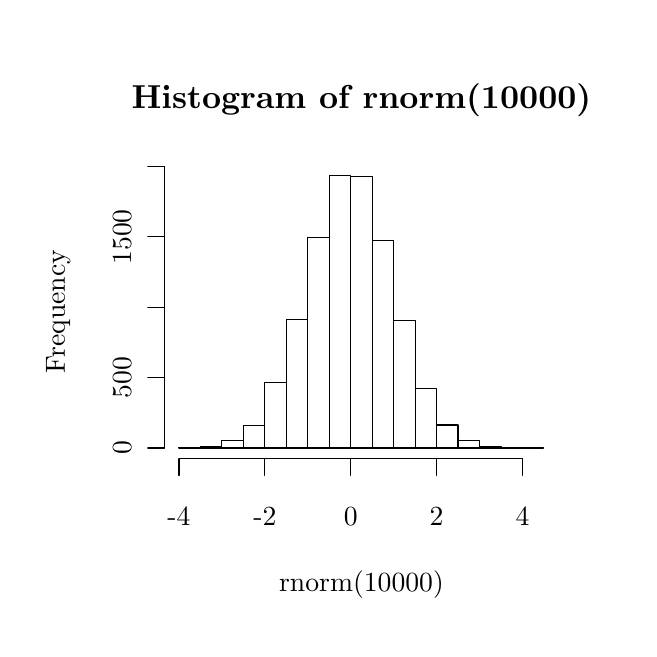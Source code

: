 % Created by tikzDevice version 0.5.3 on 2011-04-03 16:33:35
\begin{tikzpicture}[x=1pt,y=1pt]
\draw[color=white,opacity=0] (0,0) rectangle (216.81,216.81);
\begin{scope}
\path[clip] (  0.00,  0.00) rectangle (216.81,216.81);
\definecolor[named]{drawColor}{rgb}{0.40,0.41,0.40}
\definecolor[named]{drawColor}{rgb}{0.00,0.00,0.00}

\node[color=drawColor,anchor=base,inner sep=0pt, outer sep=0pt, scale=  1.20] at (120.41,187.70) {\bfseries Histogram of rnorm(10000)%
};

\node[color=drawColor,anchor=base,inner sep=0pt, outer sep=0pt, scale=  1.00] at (120.41, 13.20) {rnorm(10000)%
};

\node[rotate= 90.00,color=drawColor,anchor=base,inner sep=0pt, outer sep=0pt, scale=  1.00] at ( 13.20,114.41) {Frequency%
};
\end{scope}
\begin{scope}
\path[clip] (  0.00,  0.00) rectangle (216.81,216.81);
\definecolor[named]{drawColor}{rgb}{0.40,0.41,0.40}
\definecolor[named]{drawColor}{rgb}{0.00,0.00,0.00}

\draw[color=drawColor,line cap=round,line join=round,fill opacity=0.00,] ( 54.47, 61.20) -- (178.58, 61.20);

\draw[color=drawColor,line cap=round,line join=round,fill opacity=0.00,] ( 54.47, 61.20) -- ( 54.47, 55.20);

\draw[color=drawColor,line cap=round,line join=round,fill opacity=0.00,] ( 85.50, 61.20) -- ( 85.50, 55.20);

\draw[color=drawColor,line cap=round,line join=round,fill opacity=0.00,] (116.53, 61.20) -- (116.53, 55.20);

\draw[color=drawColor,line cap=round,line join=round,fill opacity=0.00,] (147.55, 61.20) -- (147.55, 55.20);

\draw[color=drawColor,line cap=round,line join=round,fill opacity=0.00,] (178.58, 61.20) -- (178.58, 55.20);

\node[color=drawColor,anchor=base,inner sep=0pt, outer sep=0pt, scale=  1.00] at ( 54.47, 37.20) {-4%
};

\node[color=drawColor,anchor=base,inner sep=0pt, outer sep=0pt, scale=  1.00] at ( 85.50, 37.20) {-2%
};

\node[color=drawColor,anchor=base,inner sep=0pt, outer sep=0pt, scale=  1.00] at (116.53, 37.20) {0%
};

\node[color=drawColor,anchor=base,inner sep=0pt, outer sep=0pt, scale=  1.00] at (147.55, 37.20) {2%
};

\node[color=drawColor,anchor=base,inner sep=0pt, outer sep=0pt, scale=  1.00] at (178.58, 37.20) {4%
};

\draw[color=drawColor,line cap=round,line join=round,fill opacity=0.00,] ( 49.20, 65.14) -- ( 49.20,166.82);

\draw[color=drawColor,line cap=round,line join=round,fill opacity=0.00,] ( 49.20, 65.14) -- ( 43.20, 65.14);

\draw[color=drawColor,line cap=round,line join=round,fill opacity=0.00,] ( 49.20, 90.56) -- ( 43.20, 90.56);

\draw[color=drawColor,line cap=round,line join=round,fill opacity=0.00,] ( 49.20,115.98) -- ( 43.20,115.98);

\draw[color=drawColor,line cap=round,line join=round,fill opacity=0.00,] ( 49.20,141.40) -- ( 43.20,141.40);

\draw[color=drawColor,line cap=round,line join=round,fill opacity=0.00,] ( 49.20,166.82) -- ( 43.20,166.82);

\node[rotate= 90.00,color=drawColor,anchor=base,inner sep=0pt, outer sep=0pt, scale=  1.00] at ( 37.20, 65.14) {0%
};

\node[rotate= 90.00,color=drawColor,anchor=base,inner sep=0pt, outer sep=0pt, scale=  1.00] at ( 37.20, 90.56) {500%
};

\node[rotate= 90.00,color=drawColor,anchor=base,inner sep=0pt, outer sep=0pt, scale=  1.00] at ( 37.20,141.40) {1500%
};
\end{scope}
\begin{scope}
\path[clip] ( 49.20, 61.20) rectangle (191.61,167.61);
\definecolor[named]{drawColor}{rgb}{0.40,0.41,0.40}
\definecolor[named]{drawColor}{rgb}{0.00,0.00,0.00}

\draw[color=drawColor,line cap=round,line join=round,fill opacity=0.00,] ( 54.47, 65.14) rectangle ( 62.23, 65.24);

\draw[color=drawColor,line cap=round,line join=round,fill opacity=0.00,] ( 62.23, 65.14) rectangle ( 69.99, 65.75);

\draw[color=drawColor,line cap=round,line join=round,fill opacity=0.00,] ( 69.99, 65.14) rectangle ( 77.74, 67.68);

\draw[color=drawColor,line cap=round,line join=round,fill opacity=0.00,] ( 77.74, 65.14) rectangle ( 85.50, 73.38);

\draw[color=drawColor,line cap=round,line join=round,fill opacity=0.00,] ( 85.50, 65.14) rectangle ( 93.26, 88.88);

\draw[color=drawColor,line cap=round,line join=round,fill opacity=0.00,] ( 93.26, 65.14) rectangle (101.01,111.71);

\draw[color=drawColor,line cap=round,line join=round,fill opacity=0.00,] (101.01, 65.14) rectangle (108.77,141.30);

\draw[color=drawColor,line cap=round,line join=round,fill opacity=0.00,] (108.77, 65.14) rectangle (116.53,163.67);

\draw[color=drawColor,line cap=round,line join=round,fill opacity=0.00,] (116.53, 65.14) rectangle (124.28,163.16);

\draw[color=drawColor,line cap=round,line join=round,fill opacity=0.00,] (124.28, 65.14) rectangle (132.04,140.08);

\draw[color=drawColor,line cap=round,line join=round,fill opacity=0.00,] (132.04, 65.14) rectangle (139.80,111.15);

\draw[color=drawColor,line cap=round,line join=round,fill opacity=0.00,] (139.80, 65.14) rectangle (147.55, 86.49);

\draw[color=drawColor,line cap=round,line join=round,fill opacity=0.00,] (147.55, 65.14) rectangle (155.31, 73.43);

\draw[color=drawColor,line cap=round,line join=round,fill opacity=0.00,] (155.31, 65.14) rectangle (163.07, 67.73);

\draw[color=drawColor,line cap=round,line join=round,fill opacity=0.00,] (163.07, 65.14) rectangle (170.82, 65.65);

\draw[color=drawColor,line cap=round,line join=round,fill opacity=0.00,] (170.82, 65.14) rectangle (178.58, 65.29);

\draw[color=drawColor,line cap=round,line join=round,fill opacity=0.00,] (178.58, 65.14) rectangle (186.34, 65.19);
\end{scope}
\end{tikzpicture}
